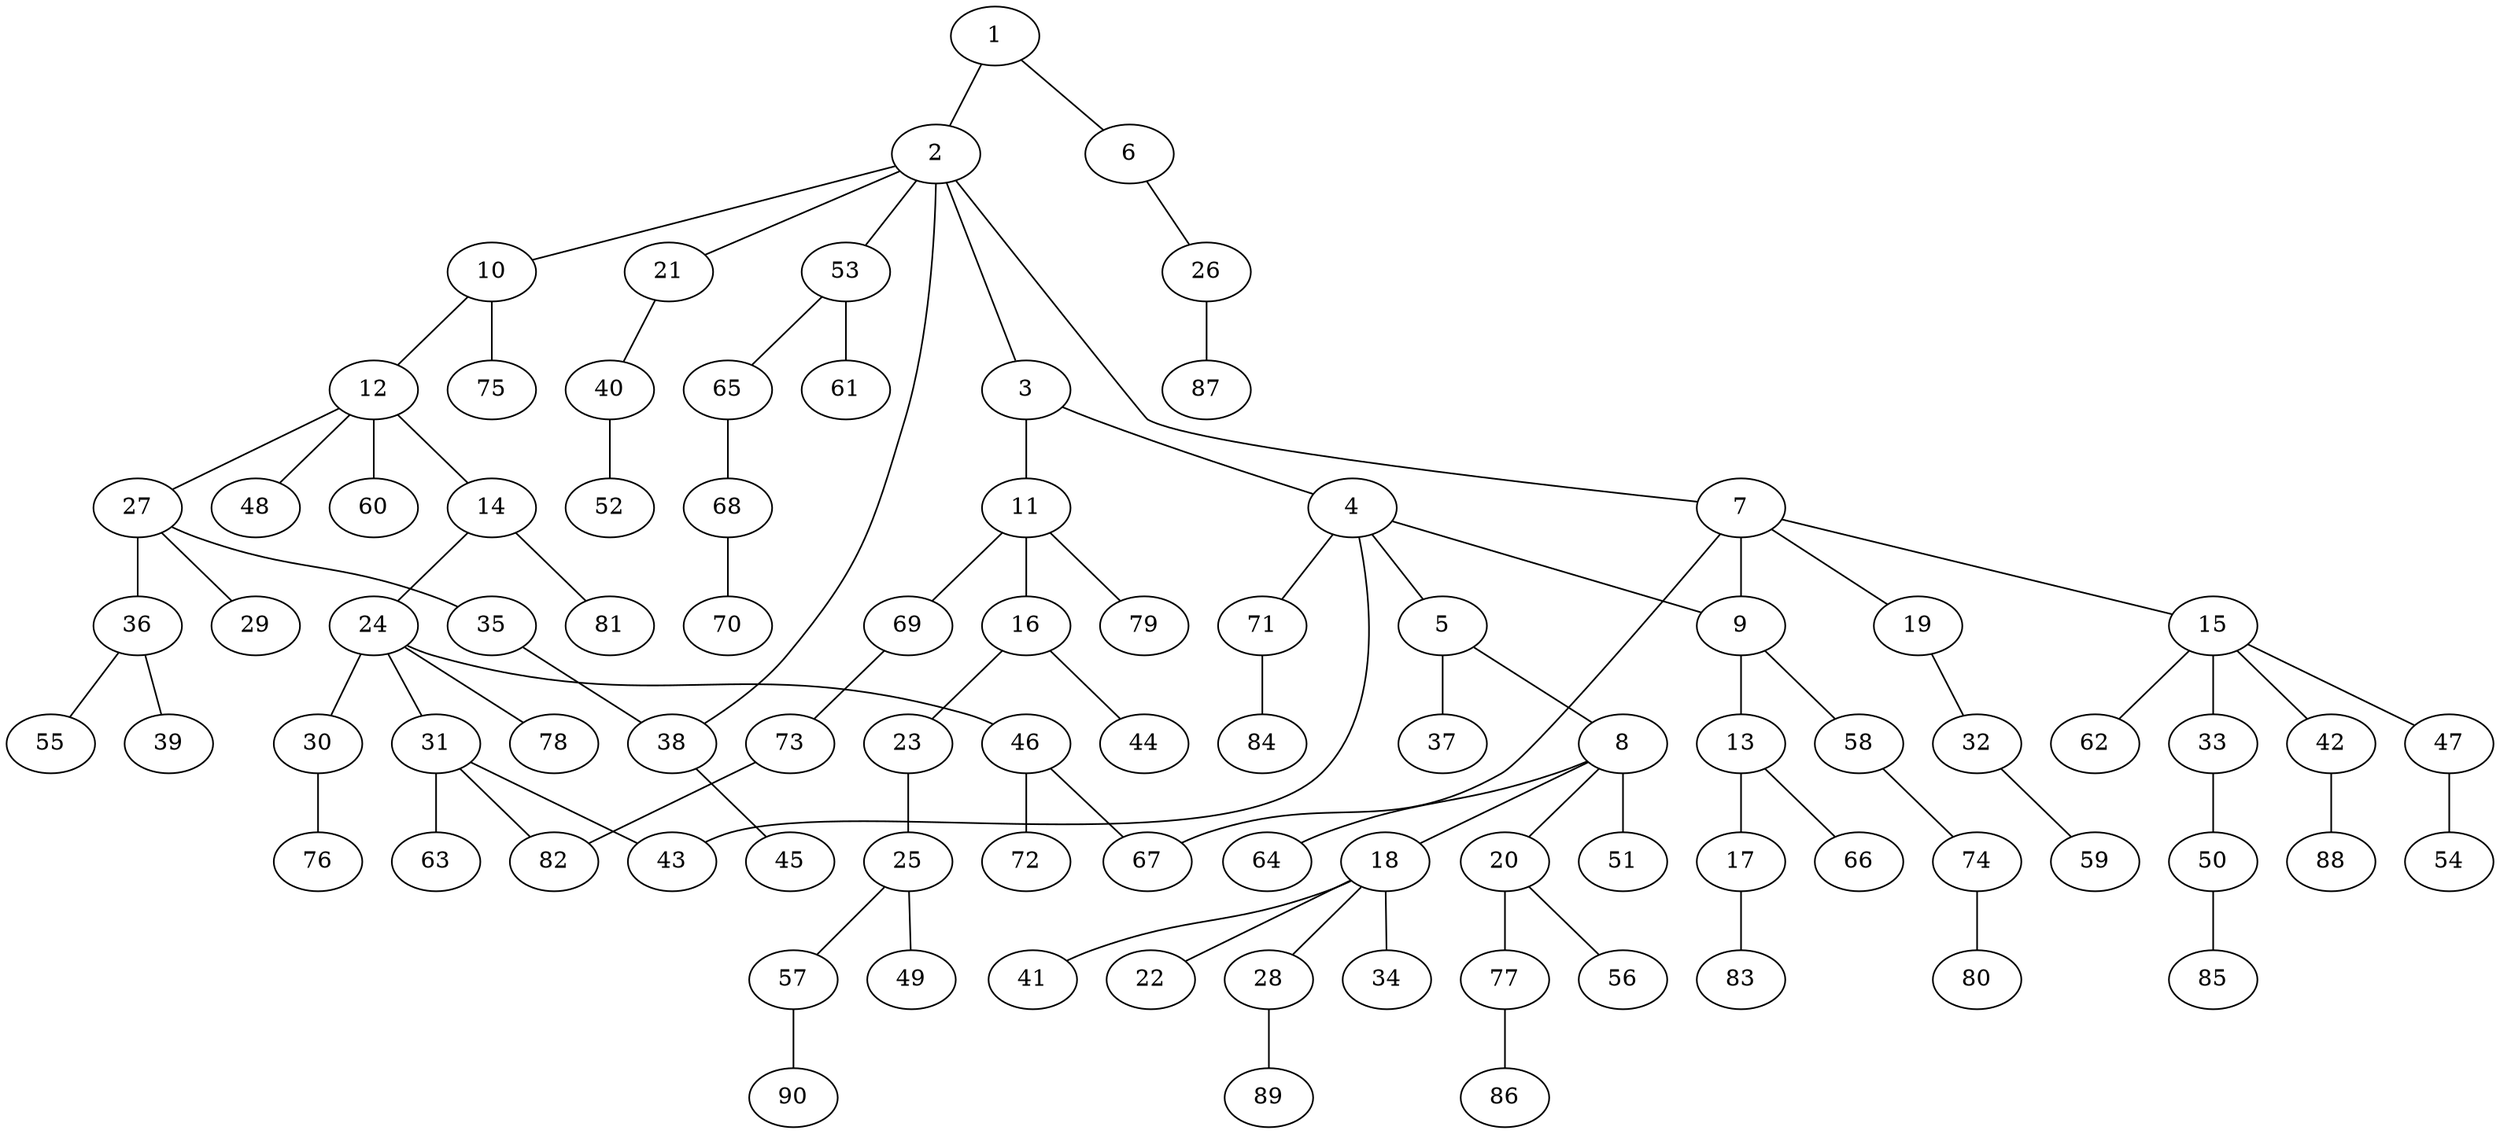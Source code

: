 graph graphname {1--2
1--6
2--3
2--7
2--10
2--21
2--38
2--53
3--4
3--11
4--5
4--9
4--43
4--71
5--8
5--37
6--26
7--9
7--15
7--19
7--67
8--18
8--20
8--51
8--64
9--13
9--58
10--12
10--75
11--16
11--69
11--79
12--14
12--27
12--48
12--60
13--17
13--66
14--24
14--81
15--33
15--42
15--47
15--62
16--23
16--44
17--83
18--22
18--28
18--34
18--41
19--32
20--56
20--77
21--40
23--25
24--30
24--31
24--46
24--78
25--49
25--57
26--87
27--29
27--35
27--36
28--89
30--76
31--43
31--63
31--82
32--59
33--50
35--38
36--39
36--55
38--45
40--52
42--88
46--67
46--72
47--54
50--85
53--61
53--65
57--90
58--74
65--68
68--70
69--73
71--84
73--82
74--80
77--86
}